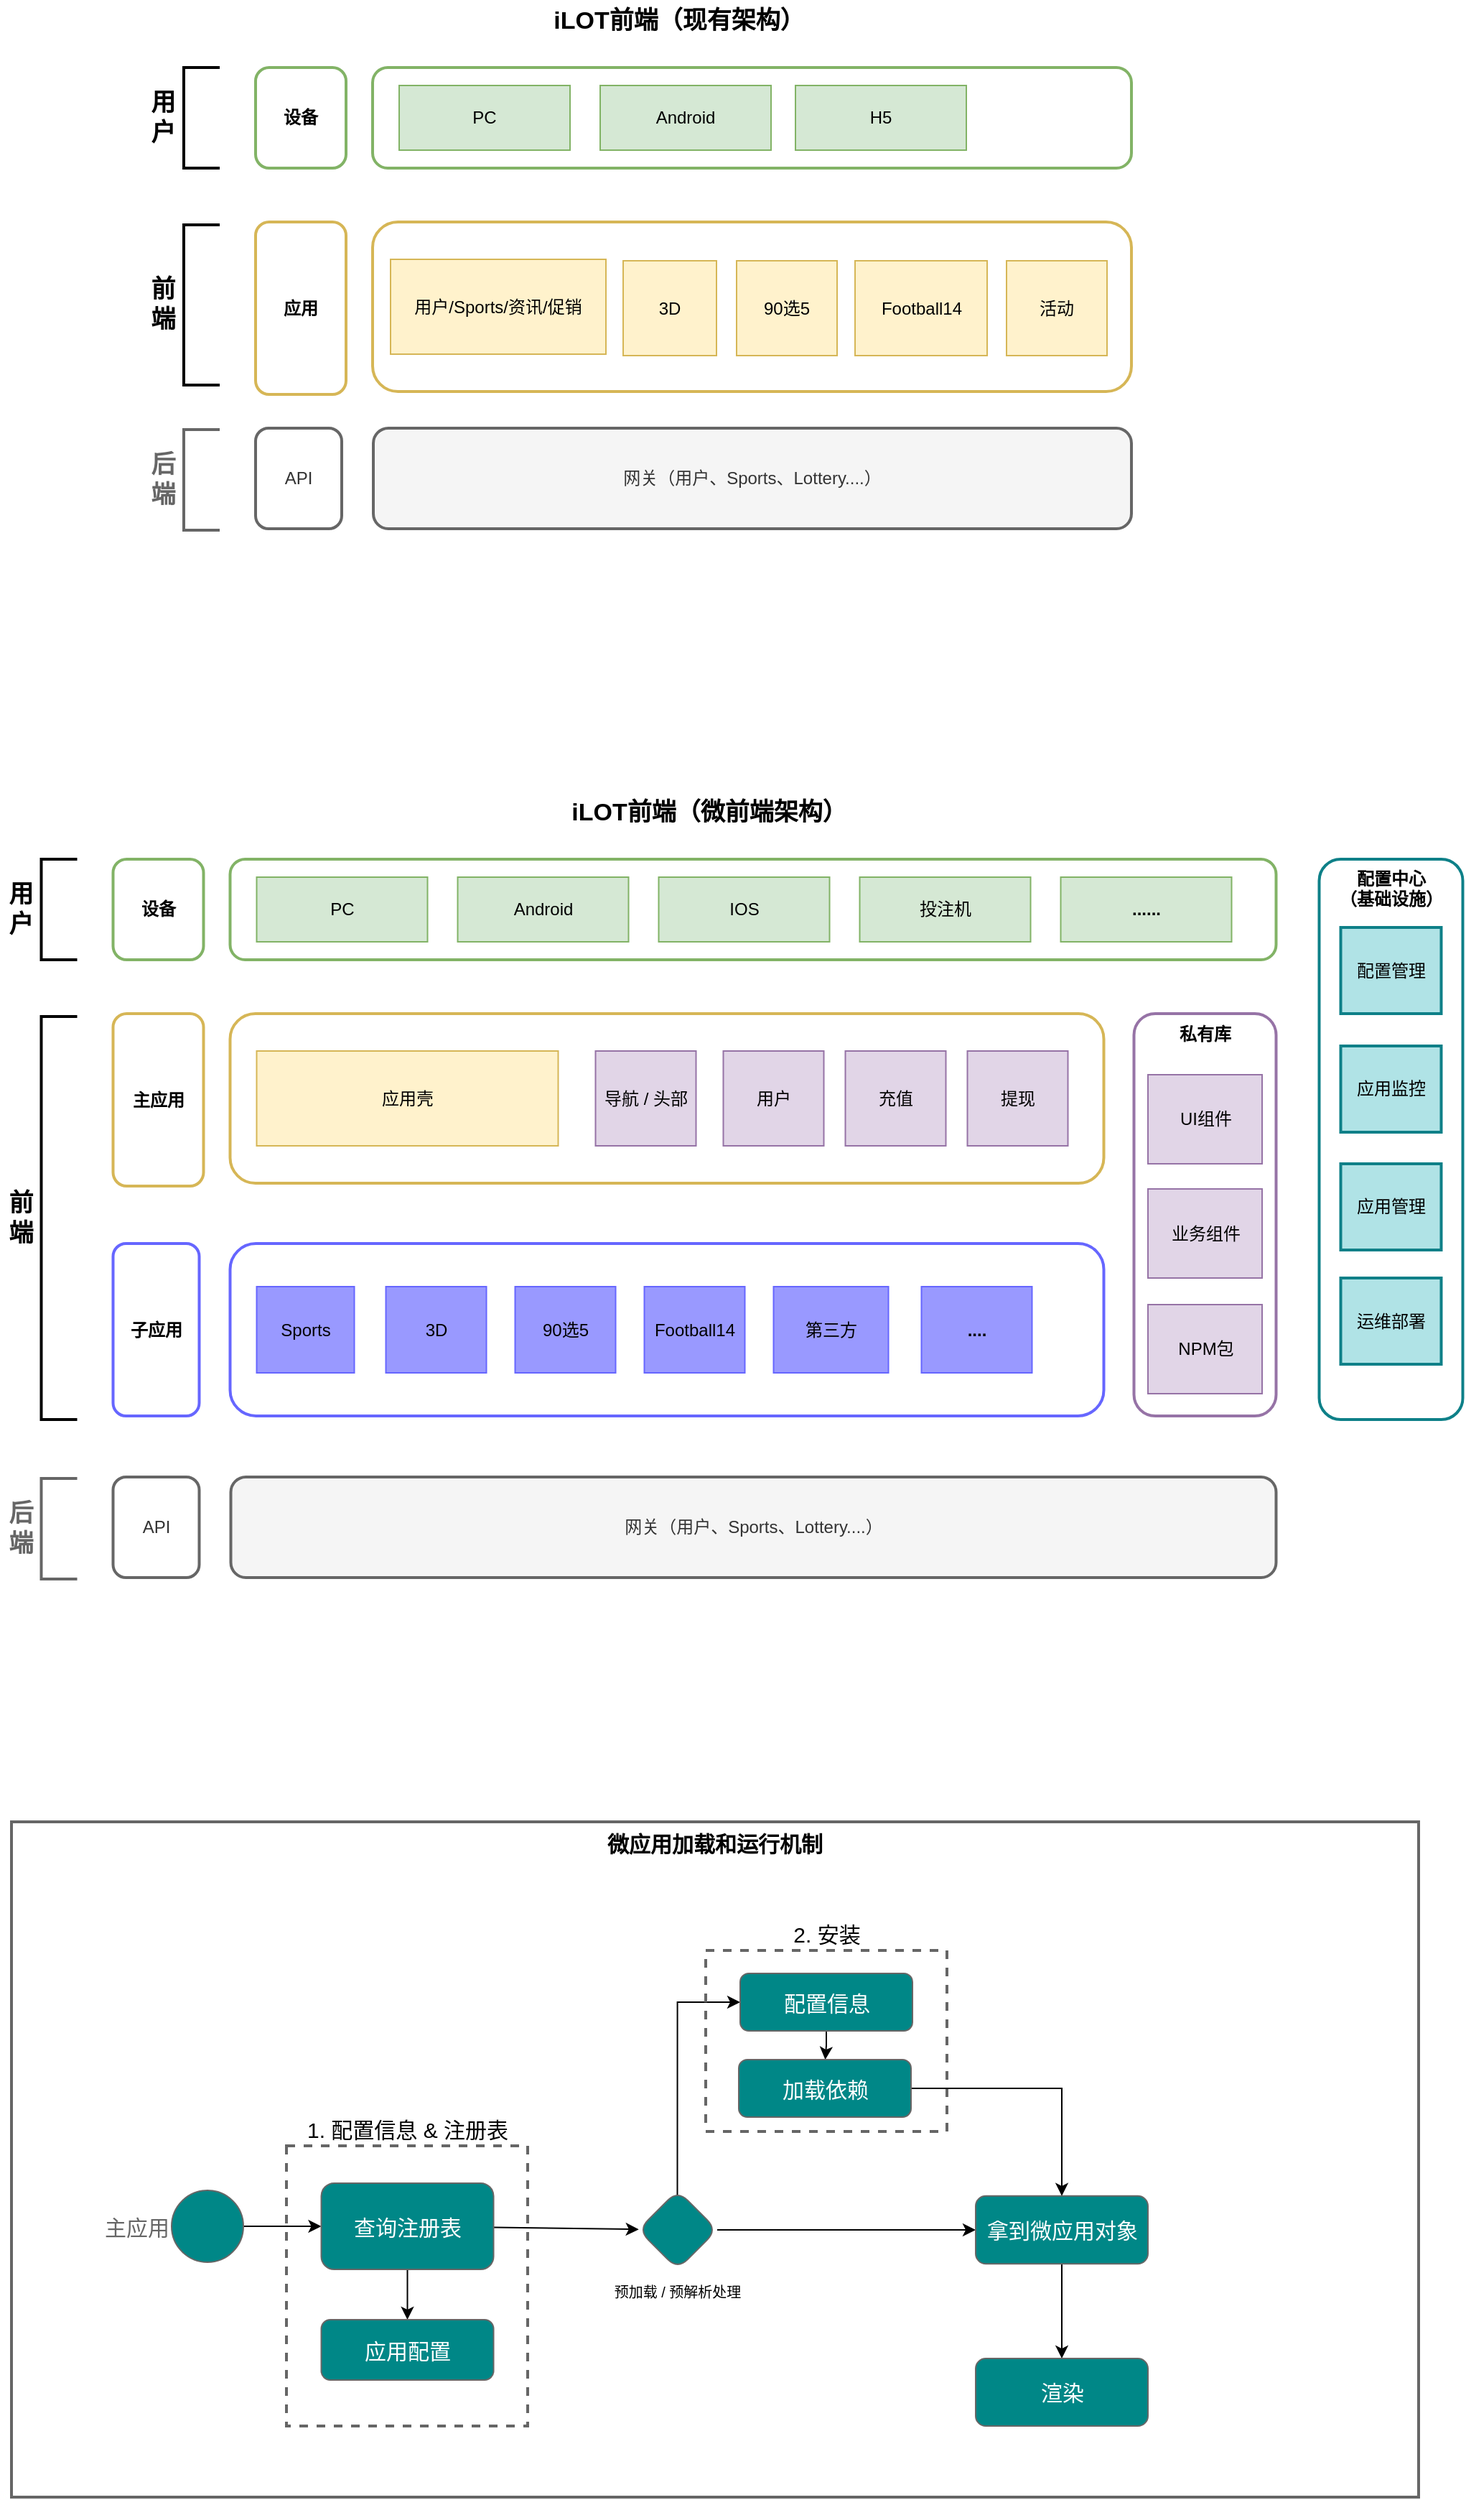<mxfile version="15.8.3" type="github">
  <diagram id="5t4wGBa66jrqZ2ULJCFr" name="Page-1">
    <mxGraphModel dx="1422" dy="762" grid="1" gridSize="10" guides="1" tooltips="1" connect="1" arrows="1" fold="1" page="1" pageScale="1" pageWidth="1200" pageHeight="1600" background="none" math="0" shadow="0">
      <root>
        <mxCell id="0" />
        <mxCell id="1" parent="0" />
        <mxCell id="kLMKeRcshYw_PilVYGeS-17" value="" style="rounded=1;whiteSpace=wrap;html=1;strokeColor=#D6B656;strokeWidth=2;gradientColor=none;verticalAlign=top;" parent="1" vertex="1">
          <mxGeometry x="351.5" y="166.5" width="528.5" height="118" as="geometry" />
        </mxCell>
        <mxCell id="kLMKeRcshYw_PilVYGeS-18" value="用户/Sports/资讯/促销" style="rounded=0;whiteSpace=wrap;html=1;fillColor=#fff2cc;strokeColor=#D6B656;" parent="1" vertex="1">
          <mxGeometry x="364" y="192.5" width="150" height="66" as="geometry" />
        </mxCell>
        <mxCell id="kLMKeRcshYw_PilVYGeS-19" value="应用" style="text;html=1;strokeColor=#D6B656;fillColor=none;align=center;verticalAlign=middle;whiteSpace=wrap;rounded=1;strokeWidth=2;fontStyle=1;fontColor=#000000;" parent="1" vertex="1">
          <mxGeometry x="270" y="166.5" width="63" height="120" as="geometry" />
        </mxCell>
        <mxCell id="kLMKeRcshYw_PilVYGeS-21" value="设备" style="text;html=1;strokeColor=#82B366;fillColor=none;align=center;verticalAlign=middle;whiteSpace=wrap;rounded=1;strokeWidth=2;fontStyle=1;fontColor=#000000;" parent="1" vertex="1">
          <mxGeometry x="270" y="59" width="63" height="70" as="geometry" />
        </mxCell>
        <mxCell id="kLMKeRcshYw_PilVYGeS-22" value="" style="text;html=1;strokeColor=#82B366;fillColor=none;align=center;verticalAlign=middle;whiteSpace=wrap;rounded=1;strokeWidth=2;fontStyle=1;fontColor=#82B366;" parent="1" vertex="1">
          <mxGeometry x="351.5" y="59" width="528.5" height="70" as="geometry" />
        </mxCell>
        <mxCell id="kLMKeRcshYw_PilVYGeS-23" value="PC" style="rounded=0;whiteSpace=wrap;html=1;fillColor=#d5e8d4;strokeColor=#82B366;" parent="1" vertex="1">
          <mxGeometry x="370" y="71.5" width="119" height="45" as="geometry" />
        </mxCell>
        <mxCell id="kLMKeRcshYw_PilVYGeS-24" value="Android" style="rounded=0;whiteSpace=wrap;html=1;fillColor=#d5e8d4;strokeColor=#82B366;" parent="1" vertex="1">
          <mxGeometry x="510" y="71.5" width="119" height="45" as="geometry" />
        </mxCell>
        <mxCell id="kLMKeRcshYw_PilVYGeS-37" value="网关（用户、Sports、Lottery....）" style="rounded=1;whiteSpace=wrap;html=1;fontColor=#333333;strokeColor=#666666;strokeWidth=2;fillColor=#f5f5f5;" parent="1" vertex="1">
          <mxGeometry x="352" y="310" width="528" height="70" as="geometry" />
        </mxCell>
        <mxCell id="kLMKeRcshYw_PilVYGeS-39" value="API" style="rounded=1;whiteSpace=wrap;html=1;fontColor=#333333;strokeColor=#666666;strokeWidth=2;fillColor=none;" parent="1" vertex="1">
          <mxGeometry x="270" y="310" width="60" height="70" as="geometry" />
        </mxCell>
        <mxCell id="Sc-j87wyPzb0zVIOrXv2-4" value="iLOT前端（现有架构）" style="text;html=1;strokeColor=none;fillColor=none;align=center;verticalAlign=middle;whiteSpace=wrap;rounded=0;fontStyle=1;fontFamily=Helvetica;fontSize=17;" vertex="1" parent="1">
          <mxGeometry x="455" y="12" width="220" height="30" as="geometry" />
        </mxCell>
        <mxCell id="Sc-j87wyPzb0zVIOrXv2-8" value="前&amp;nbsp;&lt;br&gt;端&amp;nbsp;" style="strokeWidth=2;html=1;shape=mxgraph.flowchart.annotation_1;align=right;pointerEvents=1;fontFamily=Helvetica;fontSize=17;fillColor=#E1D5E7;labelPosition=left;verticalLabelPosition=middle;verticalAlign=middle;fontStyle=1" vertex="1" parent="1">
          <mxGeometry x="220" y="168.5" width="25" height="111.5" as="geometry" />
        </mxCell>
        <mxCell id="Sc-j87wyPzb0zVIOrXv2-9" value="后&amp;nbsp;&lt;br&gt;端&amp;nbsp;" style="strokeWidth=2;html=1;shape=mxgraph.flowchart.annotation_1;align=right;pointerEvents=1;fontFamily=Helvetica;fontSize=17;fillColor=#E1D5E7;labelPosition=left;verticalLabelPosition=middle;verticalAlign=middle;fontStyle=1;strokeColor=#666666;fontColor=#666666;" vertex="1" parent="1">
          <mxGeometry x="220" y="311" width="25" height="70" as="geometry" />
        </mxCell>
        <mxCell id="Sc-j87wyPzb0zVIOrXv2-10" value="用&amp;nbsp;&lt;br&gt;&amp;nbsp;户&amp;nbsp;" style="strokeWidth=2;html=1;shape=mxgraph.flowchart.annotation_1;align=right;pointerEvents=1;fontFamily=Helvetica;fontSize=17;fillColor=#E1D5E7;labelPosition=left;verticalLabelPosition=middle;verticalAlign=middle;fontStyle=1" vertex="1" parent="1">
          <mxGeometry x="220" y="59" width="25" height="70" as="geometry" />
        </mxCell>
        <mxCell id="Sc-j87wyPzb0zVIOrXv2-11" value="" style="rounded=1;whiteSpace=wrap;html=1;strokeColor=#6666FF;strokeWidth=2;fontColor=#0000FF;" vertex="1" parent="1">
          <mxGeometry x="252.25" y="877.5" width="608.5" height="120" as="geometry" />
        </mxCell>
        <mxCell id="Sc-j87wyPzb0zVIOrXv2-12" value="Football14" style="rounded=0;whiteSpace=wrap;html=1;fillColor=#9999FF;strokeColor=#6666FF;" vertex="1" parent="1">
          <mxGeometry x="540.75" y="907.5" width="70" height="60" as="geometry" />
        </mxCell>
        <mxCell id="Sc-j87wyPzb0zVIOrXv2-13" value="&lt;span&gt;第三方&lt;/span&gt;" style="rounded=0;whiteSpace=wrap;html=1;fillColor=#9999FF;strokeColor=#6666FF;fontStyle=0" vertex="1" parent="1">
          <mxGeometry x="630.75" y="907.5" width="80" height="60" as="geometry" />
        </mxCell>
        <mxCell id="Sc-j87wyPzb0zVIOrXv2-14" value="" style="rounded=1;whiteSpace=wrap;html=1;strokeColor=#D6B656;strokeWidth=2;gradientColor=none;" vertex="1" parent="1">
          <mxGeometry x="252.25" y="717.5" width="608.5" height="118" as="geometry" />
        </mxCell>
        <mxCell id="Sc-j87wyPzb0zVIOrXv2-15" value="应用壳" style="rounded=0;whiteSpace=wrap;html=1;fillColor=#fff2cc;strokeColor=#D6B656;" vertex="1" parent="1">
          <mxGeometry x="270.75" y="743.5" width="210" height="66" as="geometry" />
        </mxCell>
        <mxCell id="Sc-j87wyPzb0zVIOrXv2-16" value="主应用" style="text;html=1;strokeColor=#D6B656;fillColor=none;align=center;verticalAlign=middle;whiteSpace=wrap;rounded=1;strokeWidth=2;fontStyle=1;fontColor=#000000;" vertex="1" parent="1">
          <mxGeometry x="170.75" y="717.5" width="63" height="120" as="geometry" />
        </mxCell>
        <mxCell id="Sc-j87wyPzb0zVIOrXv2-17" value="子应用" style="text;html=1;strokeColor=#6666FF;fillColor=none;align=center;verticalAlign=middle;whiteSpace=wrap;rounded=1;strokeWidth=2;fontStyle=1;fontColor=#000000;" vertex="1" parent="1">
          <mxGeometry x="170.75" y="877.5" width="60" height="120" as="geometry" />
        </mxCell>
        <mxCell id="Sc-j87wyPzb0zVIOrXv2-18" value="设备" style="text;html=1;strokeColor=#82B366;fillColor=none;align=center;verticalAlign=middle;whiteSpace=wrap;rounded=1;strokeWidth=2;fontStyle=1;fontColor=#000000;" vertex="1" parent="1">
          <mxGeometry x="170.75" y="610" width="63" height="70" as="geometry" />
        </mxCell>
        <mxCell id="Sc-j87wyPzb0zVIOrXv2-19" value="" style="text;html=1;strokeColor=#82B366;fillColor=none;align=center;verticalAlign=middle;whiteSpace=wrap;rounded=1;strokeWidth=2;fontStyle=1;fontColor=#82B366;" vertex="1" parent="1">
          <mxGeometry x="252.25" y="610" width="728.5" height="70" as="geometry" />
        </mxCell>
        <mxCell id="Sc-j87wyPzb0zVIOrXv2-20" value="PC" style="rounded=0;whiteSpace=wrap;html=1;fillColor=#d5e8d4;strokeColor=#82B366;" vertex="1" parent="1">
          <mxGeometry x="270.75" y="622.5" width="119" height="45" as="geometry" />
        </mxCell>
        <mxCell id="Sc-j87wyPzb0zVIOrXv2-21" value="Android" style="rounded=0;whiteSpace=wrap;html=1;fillColor=#d5e8d4;strokeColor=#82B366;" vertex="1" parent="1">
          <mxGeometry x="410.75" y="622.5" width="119" height="45" as="geometry" />
        </mxCell>
        <mxCell id="Sc-j87wyPzb0zVIOrXv2-22" value="IOS" style="rounded=0;whiteSpace=wrap;html=1;fillColor=#d5e8d4;strokeColor=#82B366;" vertex="1" parent="1">
          <mxGeometry x="550.75" y="622.5" width="119" height="45" as="geometry" />
        </mxCell>
        <mxCell id="Sc-j87wyPzb0zVIOrXv2-23" value="&lt;span&gt;投注机&lt;/span&gt;" style="rounded=0;whiteSpace=wrap;html=1;fillColor=#d5e8d4;strokeColor=#82B366;fontStyle=0" vertex="1" parent="1">
          <mxGeometry x="690.75" y="622.5" width="119" height="45" as="geometry" />
        </mxCell>
        <mxCell id="Sc-j87wyPzb0zVIOrXv2-24" value="用户" style="rounded=0;whiteSpace=wrap;html=1;fillColor=#E1D5E7;strokeColor=#9673A6;" vertex="1" parent="1">
          <mxGeometry x="595.75" y="743.5" width="70" height="66" as="geometry" />
        </mxCell>
        <mxCell id="Sc-j87wyPzb0zVIOrXv2-25" value="提现" style="rounded=0;whiteSpace=wrap;html=1;fillColor=#E1D5E7;strokeColor=#9673A6;strokeWidth=1;" vertex="1" parent="1">
          <mxGeometry x="765.75" y="743.5" width="70" height="66" as="geometry" />
        </mxCell>
        <mxCell id="Sc-j87wyPzb0zVIOrXv2-26" value="充值" style="rounded=0;whiteSpace=wrap;html=1;fillColor=#E1D5E7;strokeColor=#9673A6;" vertex="1" parent="1">
          <mxGeometry x="680.75" y="743.5" width="70" height="66" as="geometry" />
        </mxCell>
        <mxCell id="Sc-j87wyPzb0zVIOrXv2-27" value="Sports" style="rounded=0;whiteSpace=wrap;html=1;fillColor=#9999FF;strokeColor=#6666FF;" vertex="1" parent="1">
          <mxGeometry x="270.75" y="907.5" width="68" height="60" as="geometry" />
        </mxCell>
        <mxCell id="Sc-j87wyPzb0zVIOrXv2-28" value="3D" style="rounded=0;whiteSpace=wrap;html=1;fillColor=#9999FF;strokeColor=#6666FF;" vertex="1" parent="1">
          <mxGeometry x="360.75" y="907.5" width="70" height="60" as="geometry" />
        </mxCell>
        <mxCell id="Sc-j87wyPzb0zVIOrXv2-29" value="90选5" style="rounded=0;whiteSpace=wrap;html=1;fillColor=#9999FF;strokeColor=#6666FF;" vertex="1" parent="1">
          <mxGeometry x="450.75" y="907.5" width="70" height="60" as="geometry" />
        </mxCell>
        <mxCell id="Sc-j87wyPzb0zVIOrXv2-30" value="网关（用户、Sports、Lottery....）" style="rounded=1;whiteSpace=wrap;html=1;fontColor=#333333;strokeColor=#666666;strokeWidth=2;fillColor=#f5f5f5;" vertex="1" parent="1">
          <mxGeometry x="252.75" y="1040" width="728" height="70" as="geometry" />
        </mxCell>
        <mxCell id="Sc-j87wyPzb0zVIOrXv2-31" value="API" style="rounded=1;whiteSpace=wrap;html=1;fontColor=#333333;strokeColor=#666666;strokeWidth=2;fillColor=none;" vertex="1" parent="1">
          <mxGeometry x="170.75" y="1040" width="60" height="70" as="geometry" />
        </mxCell>
        <mxCell id="Sc-j87wyPzb0zVIOrXv2-32" value="私有库" style="rounded=1;whiteSpace=wrap;html=1;strokeColor=#9673a6;strokeWidth=2;fillColor=#FFFFFF;verticalAlign=top;fontStyle=1" vertex="1" parent="1">
          <mxGeometry x="881.75" y="717.5" width="99" height="280" as="geometry" />
        </mxCell>
        <mxCell id="Sc-j87wyPzb0zVIOrXv2-33" value="UI组件" style="rounded=0;whiteSpace=wrap;html=1;strokeColor=#9673A6;strokeWidth=1;fillColor=#E1D5E7;verticalAlign=middle;" vertex="1" parent="1">
          <mxGeometry x="891.5" y="760" width="79.5" height="62" as="geometry" />
        </mxCell>
        <mxCell id="Sc-j87wyPzb0zVIOrXv2-34" value="业务组件" style="rounded=0;whiteSpace=wrap;html=1;strokeColor=#9673a6;strokeWidth=1;fillColor=#e1d5e7;verticalAlign=middle;" vertex="1" parent="1">
          <mxGeometry x="891.5" y="839.5" width="79.5" height="62" as="geometry" />
        </mxCell>
        <mxCell id="Sc-j87wyPzb0zVIOrXv2-35" value="NPM包" style="rounded=0;whiteSpace=wrap;html=1;strokeColor=#9673a6;strokeWidth=1;fillColor=#e1d5e7;verticalAlign=middle;" vertex="1" parent="1">
          <mxGeometry x="891.5" y="920" width="79.5" height="62" as="geometry" />
        </mxCell>
        <mxCell id="Sc-j87wyPzb0zVIOrXv2-36" value="配置中心&lt;br&gt;（基础设施）" style="rounded=1;whiteSpace=wrap;html=1;strokeColor=#0e8088;strokeWidth=2;fillColor=#FFFFFF;verticalAlign=top;fontStyle=1" vertex="1" parent="1">
          <mxGeometry x="1010.75" y="610" width="100" height="390" as="geometry" />
        </mxCell>
        <mxCell id="Sc-j87wyPzb0zVIOrXv2-37" value="配置管理" style="rounded=0;whiteSpace=wrap;html=1;strokeColor=#0e8088;strokeWidth=2;fillColor=#b0e3e6;verticalAlign=middle;" vertex="1" parent="1">
          <mxGeometry x="1025.75" y="657.5" width="70" height="60" as="geometry" />
        </mxCell>
        <mxCell id="Sc-j87wyPzb0zVIOrXv2-38" value="应用监控" style="rounded=0;whiteSpace=wrap;html=1;strokeColor=#0e8088;strokeWidth=2;fillColor=#b0e3e6;verticalAlign=middle;" vertex="1" parent="1">
          <mxGeometry x="1025.75" y="740" width="70" height="60" as="geometry" />
        </mxCell>
        <mxCell id="Sc-j87wyPzb0zVIOrXv2-39" value="应用管理" style="rounded=0;whiteSpace=wrap;html=1;strokeColor=#0e8088;strokeWidth=2;fillColor=#b0e3e6;verticalAlign=middle;" vertex="1" parent="1">
          <mxGeometry x="1025.75" y="822" width="70" height="60" as="geometry" />
        </mxCell>
        <mxCell id="Sc-j87wyPzb0zVIOrXv2-40" value="运维部署" style="rounded=0;whiteSpace=wrap;html=1;strokeColor=#0e8088;strokeWidth=2;fillColor=#b0e3e6;verticalAlign=middle;" vertex="1" parent="1">
          <mxGeometry x="1025.75" y="901.5" width="70" height="60" as="geometry" />
        </mxCell>
        <mxCell id="Sc-j87wyPzb0zVIOrXv2-41" value="&lt;span&gt;&lt;b&gt;......&lt;/b&gt;&lt;/span&gt;" style="rounded=0;whiteSpace=wrap;html=1;fillColor=#d5e8d4;strokeColor=#82B366;fontStyle=0" vertex="1" parent="1">
          <mxGeometry x="830.75" y="622.5" width="119" height="45" as="geometry" />
        </mxCell>
        <mxCell id="Sc-j87wyPzb0zVIOrXv2-42" value="&lt;b&gt;....&lt;/b&gt;" style="rounded=0;whiteSpace=wrap;html=1;fillColor=#9999FF;strokeColor=#6666FF;" vertex="1" parent="1">
          <mxGeometry x="733.75" y="907.5" width="77" height="60" as="geometry" />
        </mxCell>
        <mxCell id="Sc-j87wyPzb0zVIOrXv2-43" value="iLOT前端（微前端架构）" style="text;html=1;strokeColor=none;fillColor=none;align=center;verticalAlign=middle;whiteSpace=wrap;rounded=0;fontStyle=1;fontFamily=Helvetica;fontSize=17;" vertex="1" parent="1">
          <mxGeometry x="475.75" y="563" width="220" height="30" as="geometry" />
        </mxCell>
        <mxCell id="Sc-j87wyPzb0zVIOrXv2-44" value="导航 / 头部" style="rounded=0;whiteSpace=wrap;html=1;fillColor=#E1D5E7;strokeColor=#9673A6;" vertex="1" parent="1">
          <mxGeometry x="506.75" y="743.5" width="70" height="66" as="geometry" />
        </mxCell>
        <mxCell id="Sc-j87wyPzb0zVIOrXv2-45" value="前&amp;nbsp;&lt;br&gt;端&amp;nbsp;" style="strokeWidth=2;html=1;shape=mxgraph.flowchart.annotation_1;align=right;pointerEvents=1;fontFamily=Helvetica;fontSize=17;fillColor=#E1D5E7;labelPosition=left;verticalLabelPosition=middle;verticalAlign=middle;fontStyle=1" vertex="1" parent="1">
          <mxGeometry x="120.75" y="719.5" width="25" height="280.5" as="geometry" />
        </mxCell>
        <mxCell id="Sc-j87wyPzb0zVIOrXv2-46" value="后&amp;nbsp;&lt;br&gt;端&amp;nbsp;" style="strokeWidth=2;html=1;shape=mxgraph.flowchart.annotation_1;align=right;pointerEvents=1;fontFamily=Helvetica;fontSize=17;fillColor=#E1D5E7;labelPosition=left;verticalLabelPosition=middle;verticalAlign=middle;fontStyle=1;strokeColor=#666666;fontColor=#666666;" vertex="1" parent="1">
          <mxGeometry x="120.75" y="1041" width="25" height="70" as="geometry" />
        </mxCell>
        <mxCell id="Sc-j87wyPzb0zVIOrXv2-47" value="用&amp;nbsp;&lt;br&gt;&amp;nbsp;户&amp;nbsp;" style="strokeWidth=2;html=1;shape=mxgraph.flowchart.annotation_1;align=right;pointerEvents=1;fontFamily=Helvetica;fontSize=17;fillColor=#E1D5E7;labelPosition=left;verticalLabelPosition=middle;verticalAlign=middle;fontStyle=1" vertex="1" parent="1">
          <mxGeometry x="120.75" y="610" width="25" height="70" as="geometry" />
        </mxCell>
        <mxCell id="Sc-j87wyPzb0zVIOrXv2-48" value="H5" style="rounded=0;whiteSpace=wrap;html=1;fillColor=#d5e8d4;strokeColor=#82B366;" vertex="1" parent="1">
          <mxGeometry x="646" y="71.5" width="119" height="45" as="geometry" />
        </mxCell>
        <mxCell id="Sc-j87wyPzb0zVIOrXv2-49" value="3D" style="rounded=0;whiteSpace=wrap;html=1;fillColor=#fff2cc;strokeColor=#D6B656;" vertex="1" parent="1">
          <mxGeometry x="526" y="193.5" width="65" height="66" as="geometry" />
        </mxCell>
        <mxCell id="Sc-j87wyPzb0zVIOrXv2-50" value="90选5" style="rounded=0;whiteSpace=wrap;html=1;fillColor=#fff2cc;strokeColor=#D6B656;" vertex="1" parent="1">
          <mxGeometry x="605" y="193.5" width="70" height="66" as="geometry" />
        </mxCell>
        <mxCell id="Sc-j87wyPzb0zVIOrXv2-51" value="Football14" style="rounded=0;whiteSpace=wrap;html=1;fillColor=#fff2cc;strokeColor=#D6B656;" vertex="1" parent="1">
          <mxGeometry x="687.5" y="193.5" width="92" height="66" as="geometry" />
        </mxCell>
        <mxCell id="Sc-j87wyPzb0zVIOrXv2-52" value="活动" style="rounded=0;whiteSpace=wrap;html=1;fillColor=#fff2cc;strokeColor=#D6B656;" vertex="1" parent="1">
          <mxGeometry x="793" y="193.5" width="70" height="66" as="geometry" />
        </mxCell>
        <mxCell id="Sc-j87wyPzb0zVIOrXv2-85" value="微应用加载和运行机制" style="rounded=0;whiteSpace=wrap;html=1;shadow=0;glass=0;sketch=0;fontFamily=Helvetica;fontSize=15;fontColor=#000000;strokeColor=#666666;strokeWidth=2;fillColor=default;align=center;verticalAlign=top;fontStyle=1" vertex="1" parent="1">
          <mxGeometry x="100" y="1280" width="980" height="470" as="geometry" />
        </mxCell>
        <mxCell id="Sc-j87wyPzb0zVIOrXv2-86" value="" style="edgeStyle=orthogonalEdgeStyle;rounded=0;orthogonalLoop=1;jettySize=auto;html=1;fontFamily=Helvetica;fontSize=15;fontColor=#000000;" edge="1" parent="1" source="Sc-j87wyPzb0zVIOrXv2-87" target="Sc-j87wyPzb0zVIOrXv2-91">
          <mxGeometry relative="1" as="geometry" />
        </mxCell>
        <mxCell id="Sc-j87wyPzb0zVIOrXv2-87" value="主应用" style="ellipse;whiteSpace=wrap;html=1;aspect=fixed;fontFamily=Helvetica;fontSize=15;fontColor=#666666;strokeColor=#666666;strokeWidth=1;fillColor=#008787;align=right;verticalAlign=middle;labelPosition=left;verticalLabelPosition=middle;" vertex="1" parent="1">
          <mxGeometry x="211.5" y="1536.5" width="50" height="50" as="geometry" />
        </mxCell>
        <mxCell id="Sc-j87wyPzb0zVIOrXv2-88" value="1. 配置信息 &amp;amp; 注册表" style="rounded=0;whiteSpace=wrap;html=1;fontFamily=Helvetica;fontSize=15;fontColor=#000000;strokeColor=#666666;strokeWidth=2;fillColor=none;align=center;verticalAlign=bottom;dashed=1;labelPosition=center;verticalLabelPosition=top;" vertex="1" parent="1">
          <mxGeometry x="291.5" y="1505.5" width="168" height="195" as="geometry" />
        </mxCell>
        <mxCell id="Sc-j87wyPzb0zVIOrXv2-89" value="" style="rounded=0;orthogonalLoop=1;jettySize=auto;html=1;fontFamily=Helvetica;fontSize=15;fontColor=#000000;endArrow=classic;endFill=1;jumpStyle=none;" edge="1" parent="1" source="Sc-j87wyPzb0zVIOrXv2-91" target="Sc-j87wyPzb0zVIOrXv2-92">
          <mxGeometry relative="1" as="geometry" />
        </mxCell>
        <mxCell id="Sc-j87wyPzb0zVIOrXv2-90" value="" style="edgeStyle=none;rounded=0;jumpStyle=none;orthogonalLoop=1;jettySize=auto;html=1;fontFamily=Helvetica;fontSize=15;fontColor=#FFFFFF;endArrow=classic;endFill=1;" edge="1" parent="1" source="Sc-j87wyPzb0zVIOrXv2-91" target="Sc-j87wyPzb0zVIOrXv2-95">
          <mxGeometry relative="1" as="geometry" />
        </mxCell>
        <mxCell id="Sc-j87wyPzb0zVIOrXv2-91" value="&lt;span style=&quot;color: rgb(255, 255, 255);&quot;&gt;查询注册表&lt;/span&gt;" style="whiteSpace=wrap;html=1;fontSize=15;fontColor=#666666;align=center;strokeColor=#666666;strokeWidth=1;fillColor=#008787;rounded=1;glass=0;shadow=0;sketch=0;" vertex="1" parent="1">
          <mxGeometry x="315.75" y="1531.5" width="120" height="60" as="geometry" />
        </mxCell>
        <mxCell id="Sc-j87wyPzb0zVIOrXv2-92" value="应用配置" style="whiteSpace=wrap;html=1;rounded=1;shadow=0;fontSize=15;fontColor=#FFFFFF;strokeColor=#666666;strokeWidth=1;fillColor=#008787;glass=0;sketch=0;" vertex="1" parent="1">
          <mxGeometry x="315.75" y="1626.5" width="120" height="42" as="geometry" />
        </mxCell>
        <mxCell id="Sc-j87wyPzb0zVIOrXv2-93" value="" style="edgeStyle=orthogonalEdgeStyle;rounded=0;jumpStyle=none;orthogonalLoop=1;jettySize=auto;html=1;fontFamily=Helvetica;fontSize=10;fontColor=#000000;endArrow=classic;endFill=1;" edge="1" parent="1" target="Sc-j87wyPzb0zVIOrXv2-98">
          <mxGeometry relative="1" as="geometry">
            <mxPoint x="563.75" y="1545.5" as="sourcePoint" />
            <Array as="points">
              <mxPoint x="563.75" y="1405.5" />
            </Array>
          </mxGeometry>
        </mxCell>
        <mxCell id="Sc-j87wyPzb0zVIOrXv2-94" value="" style="edgeStyle=orthogonalEdgeStyle;rounded=0;jumpStyle=none;orthogonalLoop=1;jettySize=auto;html=1;fontFamily=Helvetica;fontSize=10;fontColor=#FFFFFF;endArrow=classic;endFill=1;" edge="1" parent="1" source="Sc-j87wyPzb0zVIOrXv2-95" target="Sc-j87wyPzb0zVIOrXv2-100">
          <mxGeometry relative="1" as="geometry" />
        </mxCell>
        <mxCell id="Sc-j87wyPzb0zVIOrXv2-95" value="" style="rhombus;whiteSpace=wrap;html=1;rounded=1;shadow=0;fontSize=15;fontColor=#666666;strokeColor=#666666;strokeWidth=1;fillColor=#008787;glass=0;sketch=0;labelPosition=center;verticalLabelPosition=bottom;align=center;verticalAlign=top;" vertex="1" parent="1">
          <mxGeometry x="536.5" y="1536.5" width="55" height="55" as="geometry" />
        </mxCell>
        <mxCell id="Sc-j87wyPzb0zVIOrXv2-96" value="预加载 / 预解析处理" style="text;html=1;strokeColor=none;fillColor=none;align=center;verticalAlign=middle;whiteSpace=wrap;rounded=0;shadow=0;glass=0;dashed=1;sketch=0;fontFamily=Helvetica;fontSize=10;fontColor=#000000;" vertex="1" parent="1">
          <mxGeometry x="489" y="1591.5" width="150" height="30" as="geometry" />
        </mxCell>
        <mxCell id="Sc-j87wyPzb0zVIOrXv2-97" value="2. 安装" style="rounded=0;whiteSpace=wrap;html=1;fontFamily=Helvetica;fontSize=15;fontColor=#000000;strokeColor=#666666;strokeWidth=2;fillColor=none;align=center;verticalAlign=bottom;dashed=1;labelPosition=center;verticalLabelPosition=top;" vertex="1" parent="1">
          <mxGeometry x="583.5" y="1369.5" width="168" height="126" as="geometry" />
        </mxCell>
        <mxCell id="Sc-j87wyPzb0zVIOrXv2-106" style="edgeStyle=orthogonalEdgeStyle;rounded=0;jumpStyle=none;orthogonalLoop=1;jettySize=auto;html=1;fontFamily=Helvetica;fontSize=10;fontColor=#000000;endArrow=classic;endFill=1;" edge="1" parent="1" source="Sc-j87wyPzb0zVIOrXv2-98" target="Sc-j87wyPzb0zVIOrXv2-104">
          <mxGeometry relative="1" as="geometry">
            <Array as="points">
              <mxPoint x="666.75" y="1435.5" />
              <mxPoint x="666.75" y="1435.5" />
            </Array>
          </mxGeometry>
        </mxCell>
        <mxCell id="Sc-j87wyPzb0zVIOrXv2-98" value="配置信息" style="whiteSpace=wrap;html=1;rounded=1;shadow=0;fontSize=15;fontColor=#FFFFFF;verticalAlign=middle;strokeColor=#666666;strokeWidth=1;fillColor=#008787;glass=0;sketch=0;align=center;" vertex="1" parent="1">
          <mxGeometry x="607.5" y="1385.5" width="120" height="40" as="geometry" />
        </mxCell>
        <mxCell id="Sc-j87wyPzb0zVIOrXv2-99" value="" style="edgeStyle=orthogonalEdgeStyle;rounded=0;jumpStyle=none;orthogonalLoop=1;jettySize=auto;html=1;fontFamily=Helvetica;fontSize=10;fontColor=#FFFFFF;endArrow=classic;endFill=1;" edge="1" parent="1" source="Sc-j87wyPzb0zVIOrXv2-100" target="Sc-j87wyPzb0zVIOrXv2-103">
          <mxGeometry relative="1" as="geometry">
            <mxPoint x="831.55" y="1626.5" as="targetPoint" />
          </mxGeometry>
        </mxCell>
        <mxCell id="Sc-j87wyPzb0zVIOrXv2-100" value="拿到微应用对象" style="whiteSpace=wrap;html=1;rounded=1;shadow=0;fontSize=15;fontColor=#FFFFFF;verticalAlign=middle;strokeColor=#666666;strokeWidth=1;fillColor=#008787;glass=0;sketch=0;" vertex="1" parent="1">
          <mxGeometry x="771.5" y="1540.38" width="120" height="47.25" as="geometry" />
        </mxCell>
        <mxCell id="Sc-j87wyPzb0zVIOrXv2-103" value="渲染" style="whiteSpace=wrap;html=1;rounded=1;shadow=0;fontSize=15;fontColor=#FFFFFF;strokeColor=#666666;strokeWidth=1;fillColor=#008787;glass=0;sketch=0;" vertex="1" parent="1">
          <mxGeometry x="771.5" y="1653.51" width="120" height="46.99" as="geometry" />
        </mxCell>
        <mxCell id="Sc-j87wyPzb0zVIOrXv2-105" style="edgeStyle=orthogonalEdgeStyle;rounded=0;jumpStyle=none;orthogonalLoop=1;jettySize=auto;html=1;fontFamily=Helvetica;fontSize=10;fontColor=#000000;endArrow=classic;endFill=1;" edge="1" parent="1" source="Sc-j87wyPzb0zVIOrXv2-104" target="Sc-j87wyPzb0zVIOrXv2-100">
          <mxGeometry relative="1" as="geometry" />
        </mxCell>
        <mxCell id="Sc-j87wyPzb0zVIOrXv2-104" value="加载依赖" style="whiteSpace=wrap;html=1;rounded=1;shadow=0;fontSize=15;fontColor=#FFFFFF;verticalAlign=middle;strokeColor=#666666;strokeWidth=1;fillColor=#008787;glass=0;sketch=0;align=center;" vertex="1" parent="1">
          <mxGeometry x="606.5" y="1445.5" width="120" height="40" as="geometry" />
        </mxCell>
      </root>
    </mxGraphModel>
  </diagram>
</mxfile>
